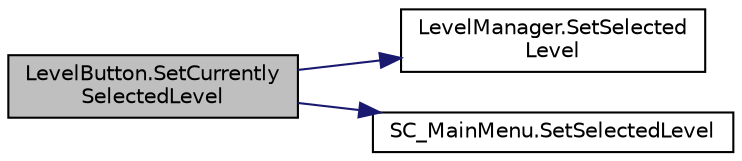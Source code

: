 digraph "LevelButton.SetCurrentlySelectedLevel"
{
 // LATEX_PDF_SIZE
  edge [fontname="Helvetica",fontsize="10",labelfontname="Helvetica",labelfontsize="10"];
  node [fontname="Helvetica",fontsize="10",shape=record];
  rankdir="LR";
  Node1 [label="LevelButton.SetCurrently\lSelectedLevel",height=0.2,width=0.4,color="black", fillcolor="grey75", style="filled", fontcolor="black",tooltip=" "];
  Node1 -> Node2 [color="midnightblue",fontsize="10",style="solid",fontname="Helvetica"];
  Node2 [label="LevelManager.SetSelected\lLevel",height=0.2,width=0.4,color="black", fillcolor="white", style="filled",URL="$class_level_manager.html#a82e768e05ac43cfcff7572ac42aef205",tooltip="This method changes the point's location to the given coordinates."];
  Node1 -> Node3 [color="midnightblue",fontsize="10",style="solid",fontname="Helvetica"];
  Node3 [label="SC_MainMenu.SetSelectedLevel",height=0.2,width=0.4,color="black", fillcolor="white", style="filled",URL="$class_s_c___main_menu.html#a497f6fe520fe230924636659575224bf",tooltip=" "];
}
